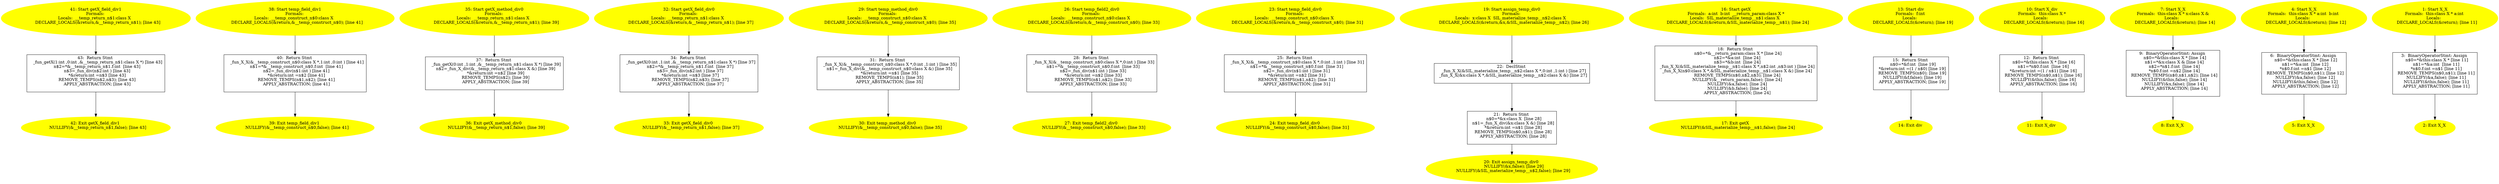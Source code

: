 digraph iCFG {
43 [label="43:  Return Stmt \n   _fun_getX(1:int ,0:int ,&__temp_return_n$1:class X *) [line 43]\n  n$2=*&__temp_return_n$1.f:int  [line 43]\n  n$3=_fun_div(n$2:int ) [line 43]\n  *&return:int =n$3 [line 43]\n  REMOVE_TEMPS(n$2,n$3); [line 43]\n  APPLY_ABSTRACTION; [line 43]\n " shape="box"]
	

	 43 -> 42 ;
42 [label="42: Exit getX_field_div1 \n   NULLIFY(&__temp_return_n$1,false); [line 43]\n " color=yellow style=filled]
	

41 [label="41: Start getX_field_div1\nFormals: \nLocals:  __temp_return_n$1:class X  \n   DECLARE_LOCALS(&return,&__temp_return_n$1); [line 43]\n " color=yellow style=filled]
	

	 41 -> 43 ;
40 [label="40:  Return Stmt \n   _fun_X_X(&__temp_construct_n$0:class X *,1:int ,0:int ) [line 41]\n  n$1=*&__temp_construct_n$0.f:int  [line 41]\n  n$2=_fun_div(n$1:int ) [line 41]\n  *&return:int =n$2 [line 41]\n  REMOVE_TEMPS(n$1,n$2); [line 41]\n  APPLY_ABSTRACTION; [line 41]\n " shape="box"]
	

	 40 -> 39 ;
39 [label="39: Exit temp_field_div1 \n   NULLIFY(&__temp_construct_n$0,false); [line 41]\n " color=yellow style=filled]
	

38 [label="38: Start temp_field_div1\nFormals: \nLocals:  __temp_construct_n$0:class X  \n   DECLARE_LOCALS(&return,&__temp_construct_n$0); [line 41]\n " color=yellow style=filled]
	

	 38 -> 40 ;
37 [label="37:  Return Stmt \n   _fun_getX(0:int ,1:int ,&__temp_return_n$1:class X *) [line 39]\n  n$2=_fun_X_div(&__temp_return_n$1:class X &) [line 39]\n  *&return:int =n$2 [line 39]\n  REMOVE_TEMPS(n$2); [line 39]\n  APPLY_ABSTRACTION; [line 39]\n " shape="box"]
	

	 37 -> 36 ;
36 [label="36: Exit getX_method_div0 \n   NULLIFY(&__temp_return_n$1,false); [line 39]\n " color=yellow style=filled]
	

35 [label="35: Start getX_method_div0\nFormals: \nLocals:  __temp_return_n$1:class X  \n   DECLARE_LOCALS(&return,&__temp_return_n$1); [line 39]\n " color=yellow style=filled]
	

	 35 -> 37 ;
34 [label="34:  Return Stmt \n   _fun_getX(0:int ,1:int ,&__temp_return_n$1:class X *) [line 37]\n  n$2=*&__temp_return_n$1.f:int  [line 37]\n  n$3=_fun_div(n$2:int ) [line 37]\n  *&return:int =n$3 [line 37]\n  REMOVE_TEMPS(n$2,n$3); [line 37]\n  APPLY_ABSTRACTION; [line 37]\n " shape="box"]
	

	 34 -> 33 ;
33 [label="33: Exit getX_field_div0 \n   NULLIFY(&__temp_return_n$1,false); [line 37]\n " color=yellow style=filled]
	

32 [label="32: Start getX_field_div0\nFormals: \nLocals:  __temp_return_n$1:class X  \n   DECLARE_LOCALS(&return,&__temp_return_n$1); [line 37]\n " color=yellow style=filled]
	

	 32 -> 34 ;
31 [label="31:  Return Stmt \n   _fun_X_X(&__temp_construct_n$0:class X *,0:int ,1:int ) [line 35]\n  n$1=_fun_X_div(&__temp_construct_n$0:class X &) [line 35]\n  *&return:int =n$1 [line 35]\n  REMOVE_TEMPS(n$1); [line 35]\n  APPLY_ABSTRACTION; [line 35]\n " shape="box"]
	

	 31 -> 30 ;
30 [label="30: Exit temp_method_div0 \n   NULLIFY(&__temp_construct_n$0,false); [line 35]\n " color=yellow style=filled]
	

29 [label="29: Start temp_method_div0\nFormals: \nLocals:  __temp_construct_n$0:class X  \n   DECLARE_LOCALS(&return,&__temp_construct_n$0); [line 35]\n " color=yellow style=filled]
	

	 29 -> 31 ;
28 [label="28:  Return Stmt \n   _fun_X_X(&__temp_construct_n$0:class X *,0:int ) [line 33]\n  n$1=*&__temp_construct_n$0.f:int  [line 33]\n  n$2=_fun_div(n$1:int ) [line 33]\n  *&return:int =n$2 [line 33]\n  REMOVE_TEMPS(n$1,n$2); [line 33]\n  APPLY_ABSTRACTION; [line 33]\n " shape="box"]
	

	 28 -> 27 ;
27 [label="27: Exit temp_field2_div0 \n   NULLIFY(&__temp_construct_n$0,false); [line 33]\n " color=yellow style=filled]
	

26 [label="26: Start temp_field2_div0\nFormals: \nLocals:  __temp_construct_n$0:class X  \n   DECLARE_LOCALS(&return,&__temp_construct_n$0); [line 33]\n " color=yellow style=filled]
	

	 26 -> 28 ;
25 [label="25:  Return Stmt \n   _fun_X_X(&__temp_construct_n$0:class X *,0:int ,1:int ) [line 31]\n  n$1=*&__temp_construct_n$0.f:int  [line 31]\n  n$2=_fun_div(n$1:int ) [line 31]\n  *&return:int =n$2 [line 31]\n  REMOVE_TEMPS(n$1,n$2); [line 31]\n  APPLY_ABSTRACTION; [line 31]\n " shape="box"]
	

	 25 -> 24 ;
24 [label="24: Exit temp_field_div0 \n   NULLIFY(&__temp_construct_n$0,false); [line 31]\n " color=yellow style=filled]
	

23 [label="23: Start temp_field_div0\nFormals: \nLocals:  __temp_construct_n$0:class X  \n   DECLARE_LOCALS(&return,&__temp_construct_n$0); [line 31]\n " color=yellow style=filled]
	

	 23 -> 25 ;
22 [label="22:  DeclStmt \n   _fun_X_X(&SIL_materialize_temp__n$2:class X *,0:int ,1:int ) [line 27]\n  _fun_X_X(&x:class X *,&SIL_materialize_temp__n$2:class X &) [line 27]\n " shape="box"]
	

	 22 -> 21 ;
21 [label="21:  Return Stmt \n   n$0=*&x:class X  [line 28]\n  n$1=_fun_X_div(&x:class X &) [line 28]\n  *&return:int =n$1 [line 28]\n  REMOVE_TEMPS(n$0,n$1); [line 28]\n  APPLY_ABSTRACTION; [line 28]\n " shape="box"]
	

	 21 -> 20 ;
20 [label="20: Exit assign_temp_div0 \n   NULLIFY(&x,false); [line 29]\n  NULLIFY(&SIL_materialize_temp__n$2,false); [line 29]\n " color=yellow style=filled]
	

19 [label="19: Start assign_temp_div0\nFormals: \nLocals:  x:class X  SIL_materialize_temp__n$2:class X  \n   DECLARE_LOCALS(&return,&x,&SIL_materialize_temp__n$2); [line 26]\n " color=yellow style=filled]
	

	 19 -> 22 ;
18 [label="18:  Return Stmt \n   n$0=*&__return_param:class X * [line 24]\n  n$2=*&a:int  [line 24]\n  n$3=*&b:int  [line 24]\n  _fun_X_X(&SIL_materialize_temp__n$1:class X *,n$2:int ,n$3:int ) [line 24]\n  _fun_X_X(n$0:class X *,&SIL_materialize_temp__n$1:class X &) [line 24]\n  REMOVE_TEMPS(n$0,n$2,n$3); [line 24]\n  NULLIFY(&__return_param,false); [line 24]\n  NULLIFY(&a,false); [line 24]\n  NULLIFY(&b,false); [line 24]\n  APPLY_ABSTRACTION; [line 24]\n " shape="box"]
	

	 18 -> 17 ;
17 [label="17: Exit getX \n   NULLIFY(&SIL_materialize_temp__n$1,false); [line 24]\n " color=yellow style=filled]
	

16 [label="16: Start getX\nFormals:  a:int  b:int  __return_param:class X *\nLocals:  SIL_materialize_temp__n$1:class X  \n   DECLARE_LOCALS(&return,&SIL_materialize_temp__n$1); [line 24]\n " color=yellow style=filled]
	

	 16 -> 18 ;
15 [label="15:  Return Stmt \n   n$0=*&f:int  [line 19]\n  *&return:int =(1 / n$0) [line 19]\n  REMOVE_TEMPS(n$0); [line 19]\n  NULLIFY(&f,false); [line 19]\n  APPLY_ABSTRACTION; [line 19]\n " shape="box"]
	

	 15 -> 14 ;
14 [label="14: Exit div \n  " color=yellow style=filled]
	

13 [label="13: Start div\nFormals:  f:int \nLocals:  \n   DECLARE_LOCALS(&return); [line 19]\n " color=yellow style=filled]
	

	 13 -> 15 ;
12 [label="12:  Return Stmt \n   n$0=*&this:class X * [line 16]\n  n$1=*n$0.f:int  [line 16]\n  *&return:int =(1 / n$1) [line 16]\n  REMOVE_TEMPS(n$0,n$1); [line 16]\n  NULLIFY(&this,false); [line 16]\n  APPLY_ABSTRACTION; [line 16]\n " shape="box"]
	

	 12 -> 11 ;
11 [label="11: Exit X_div \n  " color=yellow style=filled]
	

10 [label="10: Start X_div\nFormals:  this:class X *\nLocals:  \n   DECLARE_LOCALS(&return); [line 16]\n " color=yellow style=filled]
	

	 10 -> 12 ;
9 [label="9:  BinaryOperatorStmt: Assign \n   n$0=*&this:class X * [line 14]\n  n$1=*&x:class X & [line 14]\n  n$2=*n$1.f:int  [line 14]\n  *n$0.f:int =n$2 [line 14]\n  REMOVE_TEMPS(n$0,n$1,n$2); [line 14]\n  NULLIFY(&this,false); [line 14]\n  NULLIFY(&x,false); [line 14]\n  APPLY_ABSTRACTION; [line 14]\n " shape="box"]
	

	 9 -> 8 ;
8 [label="8: Exit X_X \n  " color=yellow style=filled]
	

7 [label="7: Start X_X\nFormals:  this:class X * x:class X &\nLocals:  \n   DECLARE_LOCALS(&return); [line 14]\n " color=yellow style=filled]
	

	 7 -> 9 ;
6 [label="6:  BinaryOperatorStmt: Assign \n   n$0=*&this:class X * [line 12]\n  n$1=*&a:int  [line 12]\n  *n$0.f:int =n$1 [line 12]\n  REMOVE_TEMPS(n$0,n$1); [line 12]\n  NULLIFY(&a,false); [line 12]\n  NULLIFY(&this,false); [line 12]\n  APPLY_ABSTRACTION; [line 12]\n " shape="box"]
	

	 6 -> 5 ;
5 [label="5: Exit X_X \n  " color=yellow style=filled]
	

4 [label="4: Start X_X\nFormals:  this:class X * a:int  b:int \nLocals:  \n   DECLARE_LOCALS(&return); [line 12]\n " color=yellow style=filled]
	

	 4 -> 6 ;
3 [label="3:  BinaryOperatorStmt: Assign \n   n$0=*&this:class X * [line 11]\n  n$1=*&a:int  [line 11]\n  *n$0.f:int =n$1 [line 11]\n  REMOVE_TEMPS(n$0,n$1); [line 11]\n  NULLIFY(&a,false); [line 11]\n  NULLIFY(&this,false); [line 11]\n  APPLY_ABSTRACTION; [line 11]\n " shape="box"]
	

	 3 -> 2 ;
2 [label="2: Exit X_X \n  " color=yellow style=filled]
	

1 [label="1: Start X_X\nFormals:  this:class X * a:int \nLocals:  \n   DECLARE_LOCALS(&return); [line 11]\n " color=yellow style=filled]
	

	 1 -> 3 ;
}
